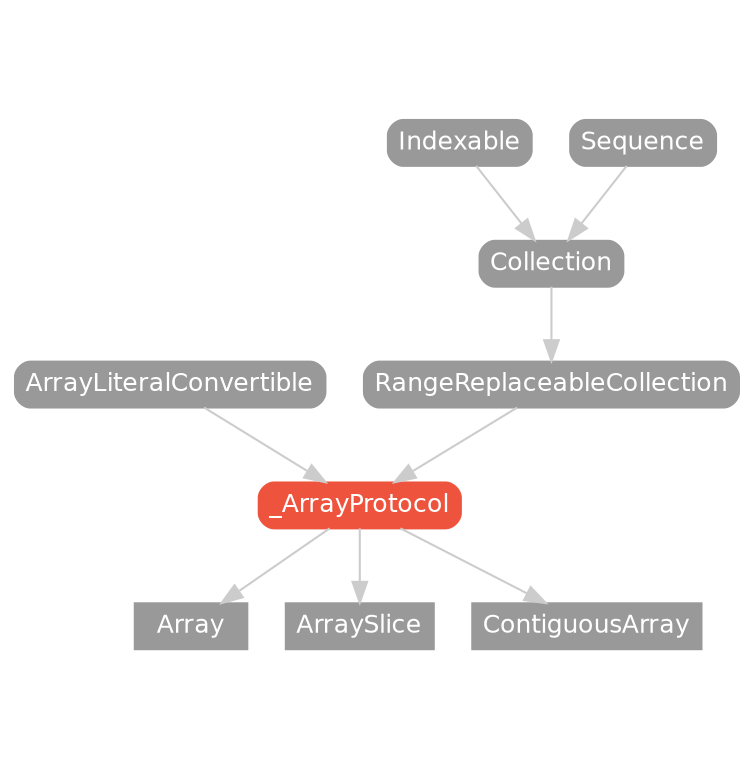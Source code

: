 strict digraph "_ArrayProtocol - Type Hierarchy - SwiftDoc.org" {
    pad="0.1,0.8"
    node [shape=box, style="filled,rounded", color="#999999", fillcolor="#999999", fontcolor=white, fontname=Helvetica, fontnames="Helvetica,sansserif", fontsize=12, margin="0.07,0.05", height="0.3"]
    edge [color="#cccccc"]
    "Array" [URL="/type/Array/hierarchy/", style=filled]
    "ArrayLiteralConvertible" [URL="/protocol/ArrayLiteralConvertible/hierarchy/"]
    "ArraySlice" [URL="/type/ArraySlice/hierarchy/", style=filled]
    "Collection" [URL="/protocol/Collection/hierarchy/"]
    "ContiguousArray" [URL="/type/ContiguousArray/hierarchy/", style=filled]
    "Indexable" [URL="/protocol/Indexable/hierarchy/"]
    "RangeReplaceableCollection" [URL="/protocol/RangeReplaceableCollection/hierarchy/"]
    "Sequence" [URL="/protocol/Sequence/hierarchy/"]
    "_ArrayProtocol" [URL="/protocol/_ArrayProtocol/", style="filled,rounded", fillcolor="#ee543d", color="#ee543d"]    "_ArrayProtocol" -> "Array"
    "_ArrayProtocol" -> "ArraySlice"
    "_ArrayProtocol" -> "ContiguousArray"
    "RangeReplaceableCollection" -> "_ArrayProtocol"
    "ArrayLiteralConvertible" -> "_ArrayProtocol"
    "Collection" -> "RangeReplaceableCollection"
    "Indexable" -> "Collection"
    "Sequence" -> "Collection"
    subgraph Types {
        rank = max; "Array"; "ArraySlice"; "ContiguousArray";
    }
}